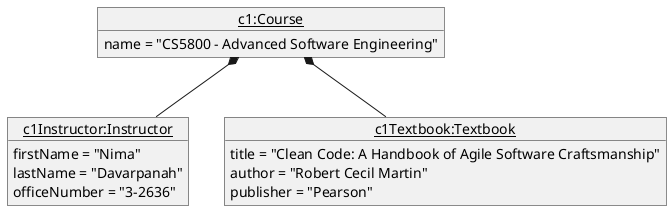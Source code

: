 @startuml

object "<u>c1:Course</u>" as c1 {
    name = "CS5800 - Advanced Software Engineering"
}

object "<u>c1Instructor:Instructor</u>" as c1i {
    firstName = "Nima"
    lastName = "Davarpanah"
    officeNumber = "3-2636"
}

object "<u>c1Textbook:Textbook</u>" as c1t {
    title = "Clean Code: A Handbook of Agile Software Craftsmanship"
    author = "Robert Cecil Martin"
    publisher = "Pearson"
}

c1 *-- c1i
c1 *-- c1t

@enduml